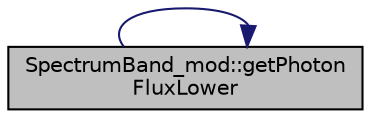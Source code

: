 digraph "SpectrumBand_mod::getPhotonFluxLower"
{
 // LATEX_PDF_SIZE
  edge [fontname="Helvetica",fontsize="10",labelfontname="Helvetica",labelfontsize="10"];
  node [fontname="Helvetica",fontsize="10",shape=record];
  rankdir="LR";
  Node1 [label="SpectrumBand_mod::getPhoton\lFluxLower",height=0.2,width=0.4,color="black", fillcolor="grey75", style="filled", fontcolor="black",tooltip="Compute the differential photon flux according to the lower component of the Band spectrum at the giv..."];
  Node1 -> Node1 [color="midnightblue",fontsize="10",style="solid",fontname="Helvetica"];
}
